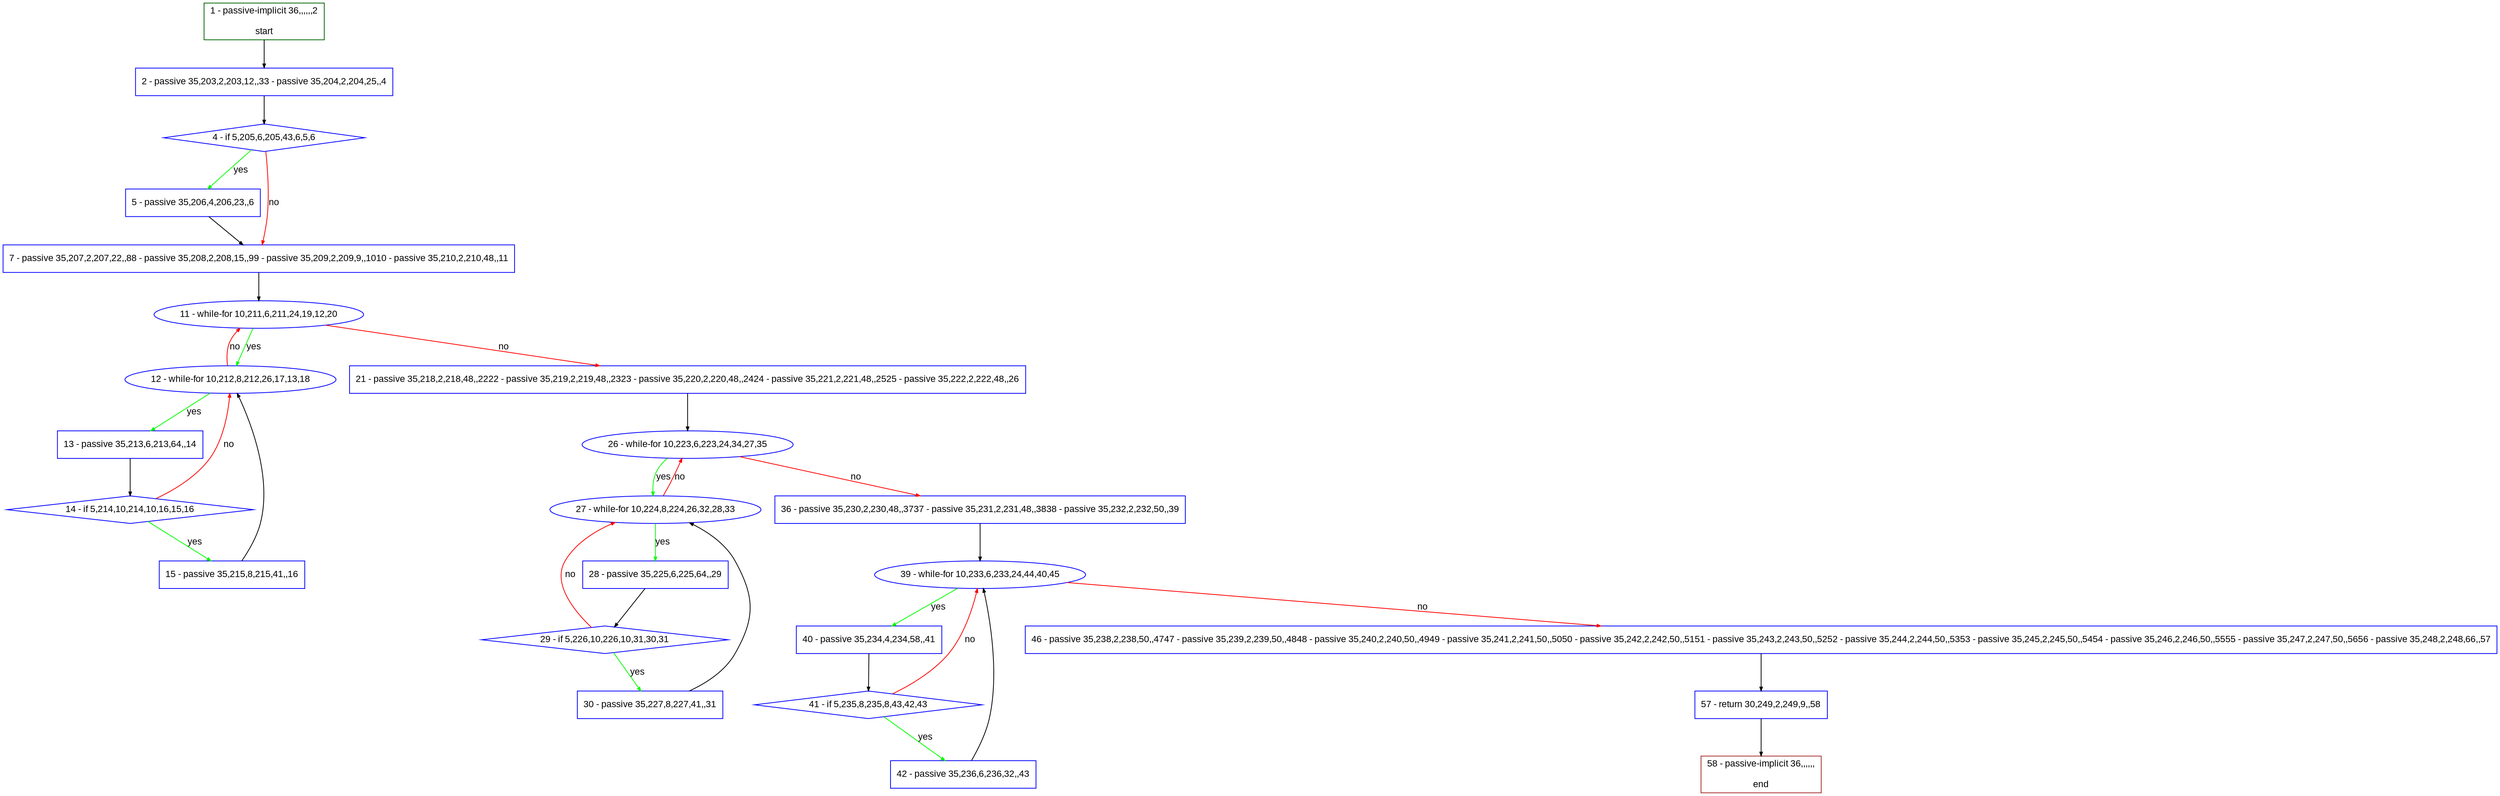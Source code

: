 digraph "" {
  graph [pack="true", label="", fontsize="12", packmode="clust", fontname="Arial", fillcolor="#FFFFCC", bgcolor="white", style="rounded,filled", compound="true"];
  node [node_initialized="no", label="", color="grey", fontsize="12", fillcolor="white", fontname="Arial", style="filled", shape="rectangle", compound="true", fixedsize="false"];
  edge [fontcolor="black", arrowhead="normal", arrowtail="none", arrowsize="0.5", ltail="", label="", color="black", fontsize="12", lhead="", fontname="Arial", dir="forward", compound="true"];
  __N1 [label="2 - passive 35,203,2,203,12,,33 - passive 35,204,2,204,25,,4", color="#0000ff", fillcolor="#ffffff", style="filled", shape="box"];
  __N2 [label="1 - passive-implicit 36,,,,,,2\n\nstart", color="#006400", fillcolor="#ffffff", style="filled", shape="box"];
  __N3 [label="4 - if 5,205,6,205,43,6,5,6", color="#0000ff", fillcolor="#ffffff", style="filled", shape="diamond"];
  __N4 [label="5 - passive 35,206,4,206,23,,6", color="#0000ff", fillcolor="#ffffff", style="filled", shape="box"];
  __N5 [label="7 - passive 35,207,2,207,22,,88 - passive 35,208,2,208,15,,99 - passive 35,209,2,209,9,,1010 - passive 35,210,2,210,48,,11", color="#0000ff", fillcolor="#ffffff", style="filled", shape="box"];
  __N6 [label="11 - while-for 10,211,6,211,24,19,12,20", color="#0000ff", fillcolor="#ffffff", style="filled", shape="oval"];
  __N7 [label="12 - while-for 10,212,8,212,26,17,13,18", color="#0000ff", fillcolor="#ffffff", style="filled", shape="oval"];
  __N8 [label="21 - passive 35,218,2,218,48,,2222 - passive 35,219,2,219,48,,2323 - passive 35,220,2,220,48,,2424 - passive 35,221,2,221,48,,2525 - passive 35,222,2,222,48,,26", color="#0000ff", fillcolor="#ffffff", style="filled", shape="box"];
  __N9 [label="13 - passive 35,213,6,213,64,,14", color="#0000ff", fillcolor="#ffffff", style="filled", shape="box"];
  __N10 [label="14 - if 5,214,10,214,10,16,15,16", color="#0000ff", fillcolor="#ffffff", style="filled", shape="diamond"];
  __N11 [label="15 - passive 35,215,8,215,41,,16", color="#0000ff", fillcolor="#ffffff", style="filled", shape="box"];
  __N12 [label="26 - while-for 10,223,6,223,24,34,27,35", color="#0000ff", fillcolor="#ffffff", style="filled", shape="oval"];
  __N13 [label="27 - while-for 10,224,8,224,26,32,28,33", color="#0000ff", fillcolor="#ffffff", style="filled", shape="oval"];
  __N14 [label="36 - passive 35,230,2,230,48,,3737 - passive 35,231,2,231,48,,3838 - passive 35,232,2,232,50,,39", color="#0000ff", fillcolor="#ffffff", style="filled", shape="box"];
  __N15 [label="28 - passive 35,225,6,225,64,,29", color="#0000ff", fillcolor="#ffffff", style="filled", shape="box"];
  __N16 [label="29 - if 5,226,10,226,10,31,30,31", color="#0000ff", fillcolor="#ffffff", style="filled", shape="diamond"];
  __N17 [label="30 - passive 35,227,8,227,41,,31", color="#0000ff", fillcolor="#ffffff", style="filled", shape="box"];
  __N18 [label="39 - while-for 10,233,6,233,24,44,40,45", color="#0000ff", fillcolor="#ffffff", style="filled", shape="oval"];
  __N19 [label="40 - passive 35,234,4,234,58,,41", color="#0000ff", fillcolor="#ffffff", style="filled", shape="box"];
  __N20 [label="46 - passive 35,238,2,238,50,,4747 - passive 35,239,2,239,50,,4848 - passive 35,240,2,240,50,,4949 - passive 35,241,2,241,50,,5050 - passive 35,242,2,242,50,,5151 - passive 35,243,2,243,50,,5252 - passive 35,244,2,244,50,,5353 - passive 35,245,2,245,50,,5454 - passive 35,246,2,246,50,,5555 - passive 35,247,2,247,50,,5656 - passive 35,248,2,248,66,,57", color="#0000ff", fillcolor="#ffffff", style="filled", shape="box"];
  __N21 [label="41 - if 5,235,8,235,8,43,42,43", color="#0000ff", fillcolor="#ffffff", style="filled", shape="diamond"];
  __N22 [label="42 - passive 35,236,6,236,32,,43", color="#0000ff", fillcolor="#ffffff", style="filled", shape="box"];
  __N23 [label="57 - return 30,249,2,249,9,,58", color="#0000ff", fillcolor="#ffffff", style="filled", shape="box"];
  __N24 [label="58 - passive-implicit 36,,,,,,\n\nend", color="#a52a2a", fillcolor="#ffffff", style="filled", shape="box"];
  __N2 -> __N1 [arrowhead="normal", arrowtail="none", color="#000000", label="", dir="forward"];
  __N1 -> __N3 [arrowhead="normal", arrowtail="none", color="#000000", label="", dir="forward"];
  __N3 -> __N4 [arrowhead="normal", arrowtail="none", color="#00ff00", label="yes", dir="forward"];
  __N3 -> __N5 [arrowhead="normal", arrowtail="none", color="#ff0000", label="no", dir="forward"];
  __N4 -> __N5 [arrowhead="normal", arrowtail="none", color="#000000", label="", dir="forward"];
  __N5 -> __N6 [arrowhead="normal", arrowtail="none", color="#000000", label="", dir="forward"];
  __N6 -> __N7 [arrowhead="normal", arrowtail="none", color="#00ff00", label="yes", dir="forward"];
  __N7 -> __N6 [arrowhead="normal", arrowtail="none", color="#ff0000", label="no", dir="forward"];
  __N6 -> __N8 [arrowhead="normal", arrowtail="none", color="#ff0000", label="no", dir="forward"];
  __N7 -> __N9 [arrowhead="normal", arrowtail="none", color="#00ff00", label="yes", dir="forward"];
  __N9 -> __N10 [arrowhead="normal", arrowtail="none", color="#000000", label="", dir="forward"];
  __N10 -> __N7 [arrowhead="normal", arrowtail="none", color="#ff0000", label="no", dir="forward"];
  __N10 -> __N11 [arrowhead="normal", arrowtail="none", color="#00ff00", label="yes", dir="forward"];
  __N11 -> __N7 [arrowhead="normal", arrowtail="none", color="#000000", label="", dir="forward"];
  __N8 -> __N12 [arrowhead="normal", arrowtail="none", color="#000000", label="", dir="forward"];
  __N12 -> __N13 [arrowhead="normal", arrowtail="none", color="#00ff00", label="yes", dir="forward"];
  __N13 -> __N12 [arrowhead="normal", arrowtail="none", color="#ff0000", label="no", dir="forward"];
  __N12 -> __N14 [arrowhead="normal", arrowtail="none", color="#ff0000", label="no", dir="forward"];
  __N13 -> __N15 [arrowhead="normal", arrowtail="none", color="#00ff00", label="yes", dir="forward"];
  __N15 -> __N16 [arrowhead="normal", arrowtail="none", color="#000000", label="", dir="forward"];
  __N16 -> __N13 [arrowhead="normal", arrowtail="none", color="#ff0000", label="no", dir="forward"];
  __N16 -> __N17 [arrowhead="normal", arrowtail="none", color="#00ff00", label="yes", dir="forward"];
  __N17 -> __N13 [arrowhead="normal", arrowtail="none", color="#000000", label="", dir="forward"];
  __N14 -> __N18 [arrowhead="normal", arrowtail="none", color="#000000", label="", dir="forward"];
  __N18 -> __N19 [arrowhead="normal", arrowtail="none", color="#00ff00", label="yes", dir="forward"];
  __N18 -> __N20 [arrowhead="normal", arrowtail="none", color="#ff0000", label="no", dir="forward"];
  __N19 -> __N21 [arrowhead="normal", arrowtail="none", color="#000000", label="", dir="forward"];
  __N21 -> __N18 [arrowhead="normal", arrowtail="none", color="#ff0000", label="no", dir="forward"];
  __N21 -> __N22 [arrowhead="normal", arrowtail="none", color="#00ff00", label="yes", dir="forward"];
  __N22 -> __N18 [arrowhead="normal", arrowtail="none", color="#000000", label="", dir="forward"];
  __N20 -> __N23 [arrowhead="normal", arrowtail="none", color="#000000", label="", dir="forward"];
  __N23 -> __N24 [arrowhead="normal", arrowtail="none", color="#000000", label="", dir="forward"];
}
